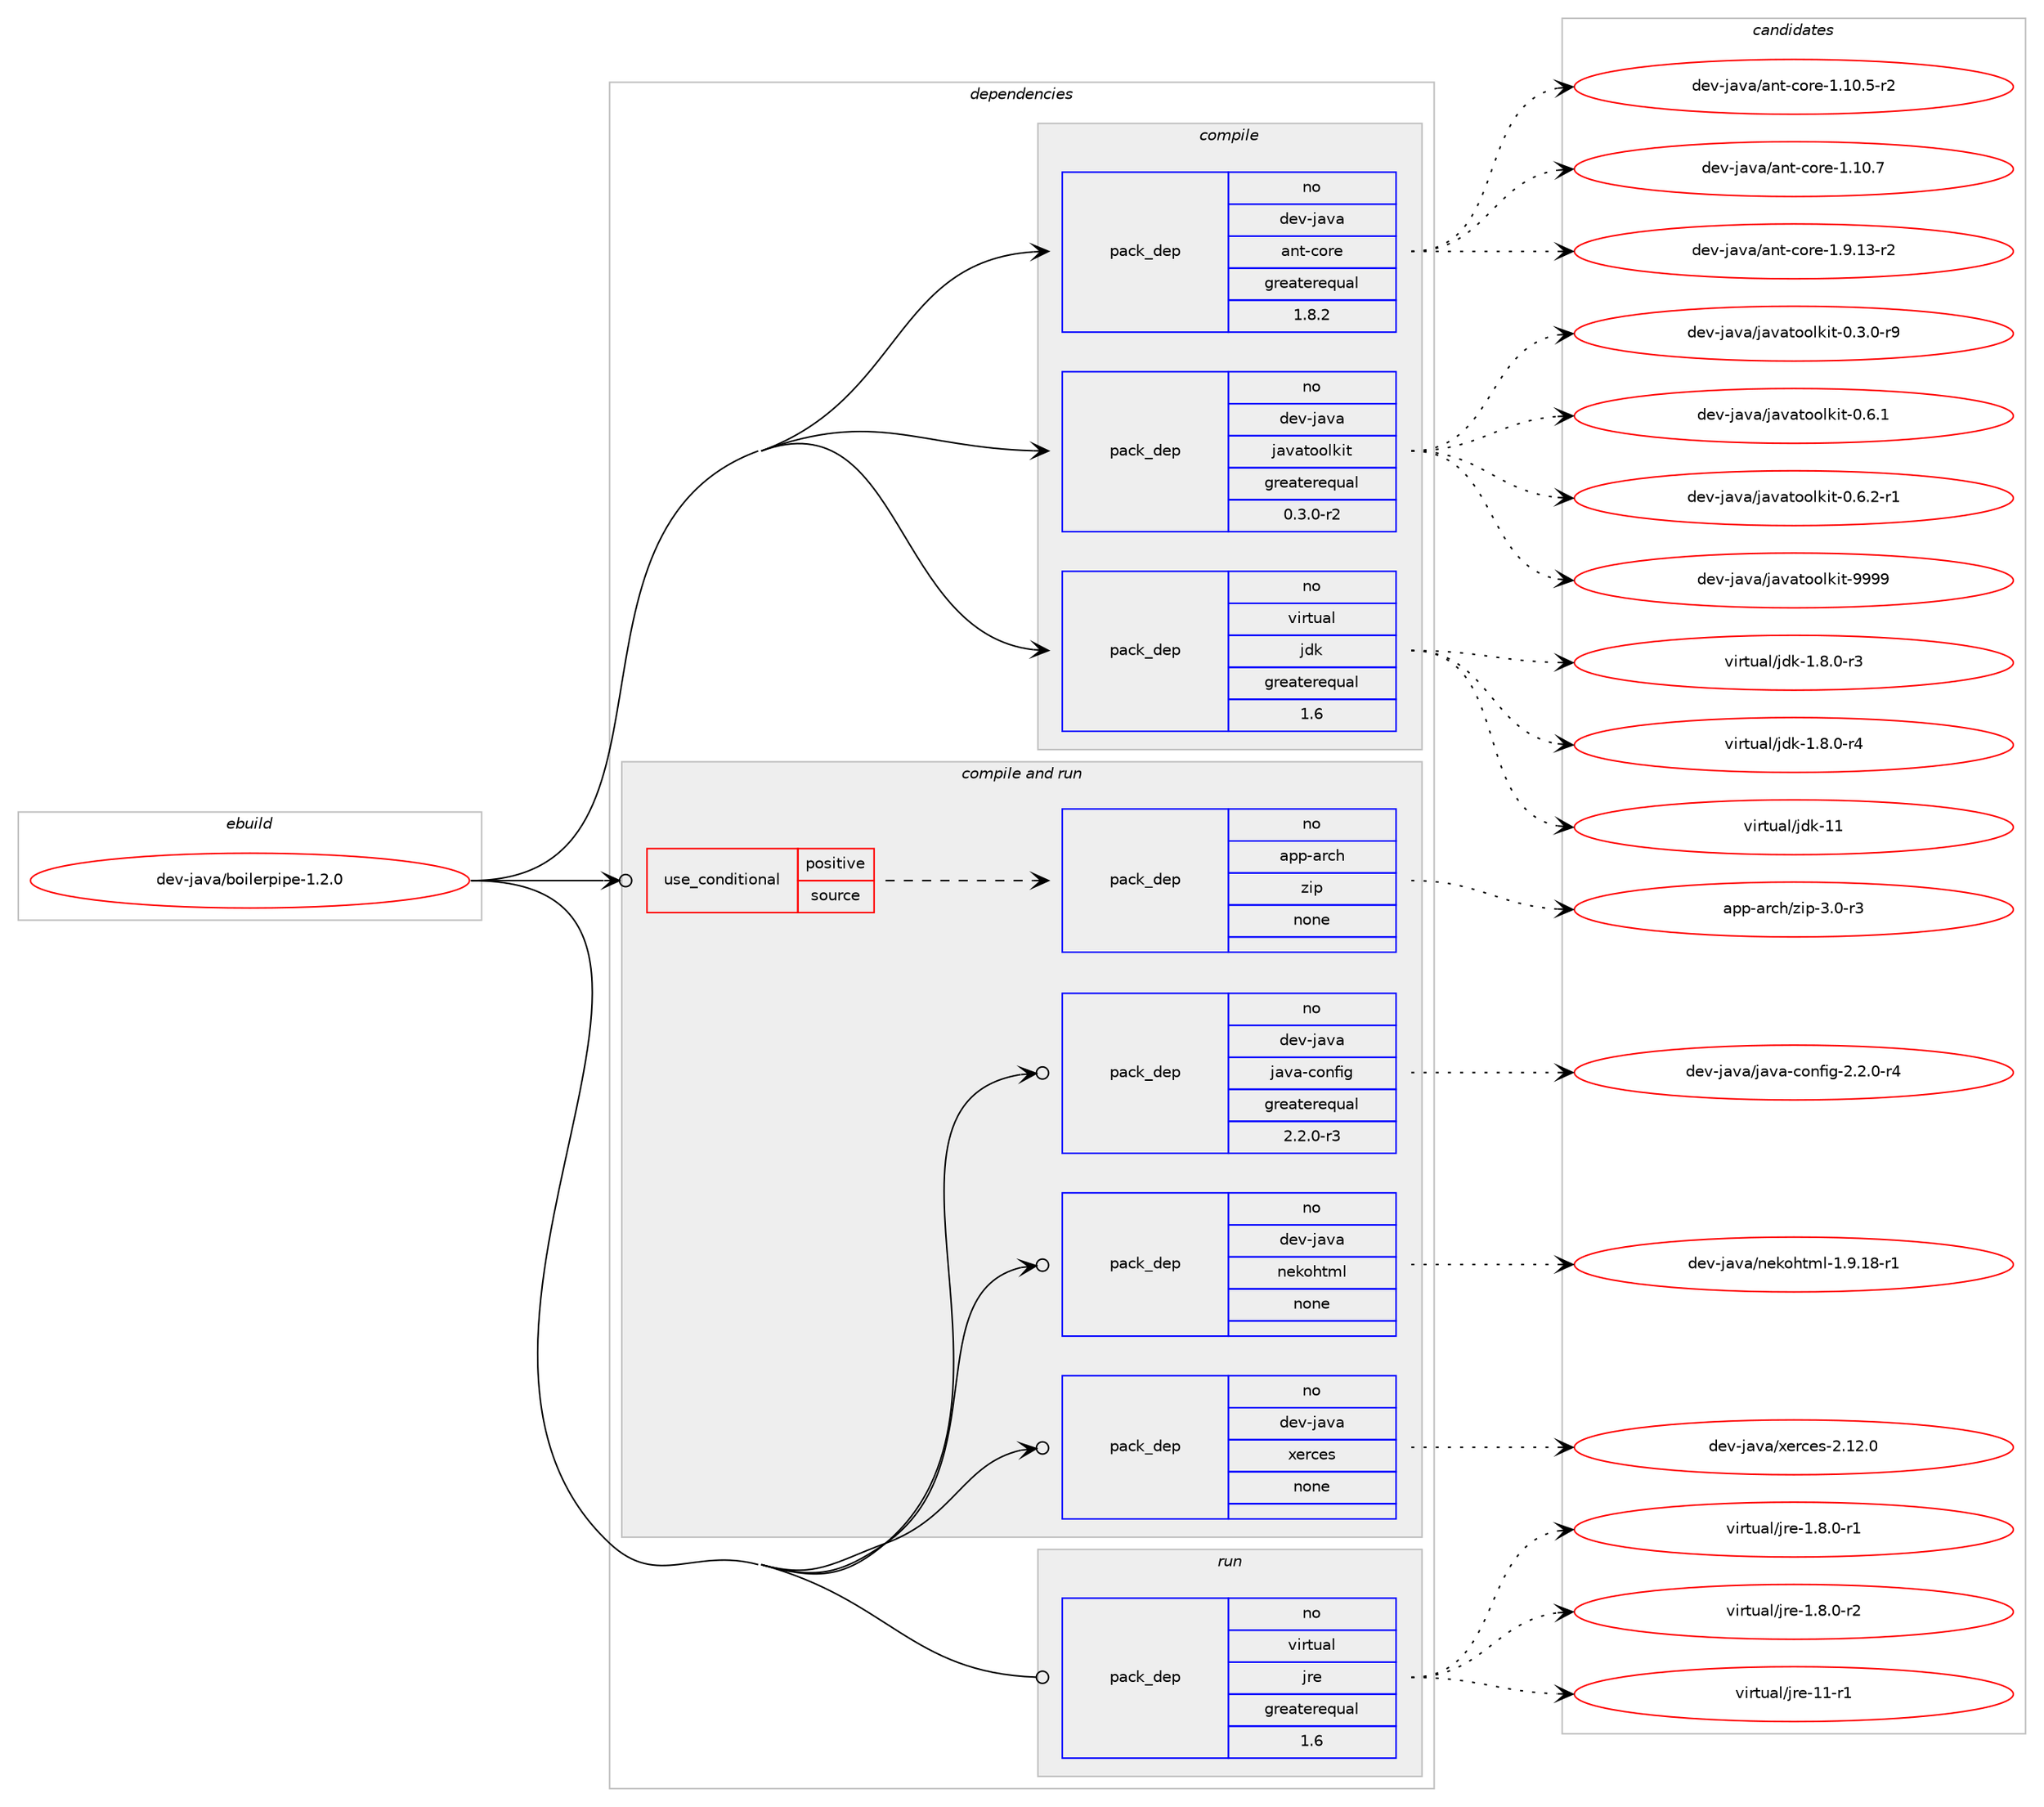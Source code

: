 digraph prolog {

# *************
# Graph options
# *************

newrank=true;
concentrate=true;
compound=true;
graph [rankdir=LR,fontname=Helvetica,fontsize=10,ranksep=1.5];#, ranksep=2.5, nodesep=0.2];
edge  [arrowhead=vee];
node  [fontname=Helvetica,fontsize=10];

# **********
# The ebuild
# **********

subgraph cluster_leftcol {
color=gray;
rank=same;
label=<<i>ebuild</i>>;
id [label="dev-java/boilerpipe-1.2.0", color=red, width=4, href="../dev-java/boilerpipe-1.2.0.svg"];
}

# ****************
# The dependencies
# ****************

subgraph cluster_midcol {
color=gray;
label=<<i>dependencies</i>>;
subgraph cluster_compile {
fillcolor="#eeeeee";
style=filled;
label=<<i>compile</i>>;
subgraph pack411657 {
dependency551448 [label=<<TABLE BORDER="0" CELLBORDER="1" CELLSPACING="0" CELLPADDING="4" WIDTH="220"><TR><TD ROWSPAN="6" CELLPADDING="30">pack_dep</TD></TR><TR><TD WIDTH="110">no</TD></TR><TR><TD>dev-java</TD></TR><TR><TD>ant-core</TD></TR><TR><TD>greaterequal</TD></TR><TR><TD>1.8.2</TD></TR></TABLE>>, shape=none, color=blue];
}
id:e -> dependency551448:w [weight=20,style="solid",arrowhead="vee"];
subgraph pack411658 {
dependency551449 [label=<<TABLE BORDER="0" CELLBORDER="1" CELLSPACING="0" CELLPADDING="4" WIDTH="220"><TR><TD ROWSPAN="6" CELLPADDING="30">pack_dep</TD></TR><TR><TD WIDTH="110">no</TD></TR><TR><TD>dev-java</TD></TR><TR><TD>javatoolkit</TD></TR><TR><TD>greaterequal</TD></TR><TR><TD>0.3.0-r2</TD></TR></TABLE>>, shape=none, color=blue];
}
id:e -> dependency551449:w [weight=20,style="solid",arrowhead="vee"];
subgraph pack411659 {
dependency551450 [label=<<TABLE BORDER="0" CELLBORDER="1" CELLSPACING="0" CELLPADDING="4" WIDTH="220"><TR><TD ROWSPAN="6" CELLPADDING="30">pack_dep</TD></TR><TR><TD WIDTH="110">no</TD></TR><TR><TD>virtual</TD></TR><TR><TD>jdk</TD></TR><TR><TD>greaterequal</TD></TR><TR><TD>1.6</TD></TR></TABLE>>, shape=none, color=blue];
}
id:e -> dependency551450:w [weight=20,style="solid",arrowhead="vee"];
}
subgraph cluster_compileandrun {
fillcolor="#eeeeee";
style=filled;
label=<<i>compile and run</i>>;
subgraph cond128621 {
dependency551451 [label=<<TABLE BORDER="0" CELLBORDER="1" CELLSPACING="0" CELLPADDING="4"><TR><TD ROWSPAN="3" CELLPADDING="10">use_conditional</TD></TR><TR><TD>positive</TD></TR><TR><TD>source</TD></TR></TABLE>>, shape=none, color=red];
subgraph pack411660 {
dependency551452 [label=<<TABLE BORDER="0" CELLBORDER="1" CELLSPACING="0" CELLPADDING="4" WIDTH="220"><TR><TD ROWSPAN="6" CELLPADDING="30">pack_dep</TD></TR><TR><TD WIDTH="110">no</TD></TR><TR><TD>app-arch</TD></TR><TR><TD>zip</TD></TR><TR><TD>none</TD></TR><TR><TD></TD></TR></TABLE>>, shape=none, color=blue];
}
dependency551451:e -> dependency551452:w [weight=20,style="dashed",arrowhead="vee"];
}
id:e -> dependency551451:w [weight=20,style="solid",arrowhead="odotvee"];
subgraph pack411661 {
dependency551453 [label=<<TABLE BORDER="0" CELLBORDER="1" CELLSPACING="0" CELLPADDING="4" WIDTH="220"><TR><TD ROWSPAN="6" CELLPADDING="30">pack_dep</TD></TR><TR><TD WIDTH="110">no</TD></TR><TR><TD>dev-java</TD></TR><TR><TD>java-config</TD></TR><TR><TD>greaterequal</TD></TR><TR><TD>2.2.0-r3</TD></TR></TABLE>>, shape=none, color=blue];
}
id:e -> dependency551453:w [weight=20,style="solid",arrowhead="odotvee"];
subgraph pack411662 {
dependency551454 [label=<<TABLE BORDER="0" CELLBORDER="1" CELLSPACING="0" CELLPADDING="4" WIDTH="220"><TR><TD ROWSPAN="6" CELLPADDING="30">pack_dep</TD></TR><TR><TD WIDTH="110">no</TD></TR><TR><TD>dev-java</TD></TR><TR><TD>nekohtml</TD></TR><TR><TD>none</TD></TR><TR><TD></TD></TR></TABLE>>, shape=none, color=blue];
}
id:e -> dependency551454:w [weight=20,style="solid",arrowhead="odotvee"];
subgraph pack411663 {
dependency551455 [label=<<TABLE BORDER="0" CELLBORDER="1" CELLSPACING="0" CELLPADDING="4" WIDTH="220"><TR><TD ROWSPAN="6" CELLPADDING="30">pack_dep</TD></TR><TR><TD WIDTH="110">no</TD></TR><TR><TD>dev-java</TD></TR><TR><TD>xerces</TD></TR><TR><TD>none</TD></TR><TR><TD></TD></TR></TABLE>>, shape=none, color=blue];
}
id:e -> dependency551455:w [weight=20,style="solid",arrowhead="odotvee"];
}
subgraph cluster_run {
fillcolor="#eeeeee";
style=filled;
label=<<i>run</i>>;
subgraph pack411664 {
dependency551456 [label=<<TABLE BORDER="0" CELLBORDER="1" CELLSPACING="0" CELLPADDING="4" WIDTH="220"><TR><TD ROWSPAN="6" CELLPADDING="30">pack_dep</TD></TR><TR><TD WIDTH="110">no</TD></TR><TR><TD>virtual</TD></TR><TR><TD>jre</TD></TR><TR><TD>greaterequal</TD></TR><TR><TD>1.6</TD></TR></TABLE>>, shape=none, color=blue];
}
id:e -> dependency551456:w [weight=20,style="solid",arrowhead="odot"];
}
}

# **************
# The candidates
# **************

subgraph cluster_choices {
rank=same;
color=gray;
label=<<i>candidates</i>>;

subgraph choice411657 {
color=black;
nodesep=1;
choice10010111845106971189747971101164599111114101454946494846534511450 [label="dev-java/ant-core-1.10.5-r2", color=red, width=4,href="../dev-java/ant-core-1.10.5-r2.svg"];
choice1001011184510697118974797110116459911111410145494649484655 [label="dev-java/ant-core-1.10.7", color=red, width=4,href="../dev-java/ant-core-1.10.7.svg"];
choice10010111845106971189747971101164599111114101454946574649514511450 [label="dev-java/ant-core-1.9.13-r2", color=red, width=4,href="../dev-java/ant-core-1.9.13-r2.svg"];
dependency551448:e -> choice10010111845106971189747971101164599111114101454946494846534511450:w [style=dotted,weight="100"];
dependency551448:e -> choice1001011184510697118974797110116459911111410145494649484655:w [style=dotted,weight="100"];
dependency551448:e -> choice10010111845106971189747971101164599111114101454946574649514511450:w [style=dotted,weight="100"];
}
subgraph choice411658 {
color=black;
nodesep=1;
choice1001011184510697118974710697118971161111111081071051164548465146484511457 [label="dev-java/javatoolkit-0.3.0-r9", color=red, width=4,href="../dev-java/javatoolkit-0.3.0-r9.svg"];
choice100101118451069711897471069711897116111111108107105116454846544649 [label="dev-java/javatoolkit-0.6.1", color=red, width=4,href="../dev-java/javatoolkit-0.6.1.svg"];
choice1001011184510697118974710697118971161111111081071051164548465446504511449 [label="dev-java/javatoolkit-0.6.2-r1", color=red, width=4,href="../dev-java/javatoolkit-0.6.2-r1.svg"];
choice1001011184510697118974710697118971161111111081071051164557575757 [label="dev-java/javatoolkit-9999", color=red, width=4,href="../dev-java/javatoolkit-9999.svg"];
dependency551449:e -> choice1001011184510697118974710697118971161111111081071051164548465146484511457:w [style=dotted,weight="100"];
dependency551449:e -> choice100101118451069711897471069711897116111111108107105116454846544649:w [style=dotted,weight="100"];
dependency551449:e -> choice1001011184510697118974710697118971161111111081071051164548465446504511449:w [style=dotted,weight="100"];
dependency551449:e -> choice1001011184510697118974710697118971161111111081071051164557575757:w [style=dotted,weight="100"];
}
subgraph choice411659 {
color=black;
nodesep=1;
choice11810511411611797108471061001074549465646484511451 [label="virtual/jdk-1.8.0-r3", color=red, width=4,href="../virtual/jdk-1.8.0-r3.svg"];
choice11810511411611797108471061001074549465646484511452 [label="virtual/jdk-1.8.0-r4", color=red, width=4,href="../virtual/jdk-1.8.0-r4.svg"];
choice1181051141161179710847106100107454949 [label="virtual/jdk-11", color=red, width=4,href="../virtual/jdk-11.svg"];
dependency551450:e -> choice11810511411611797108471061001074549465646484511451:w [style=dotted,weight="100"];
dependency551450:e -> choice11810511411611797108471061001074549465646484511452:w [style=dotted,weight="100"];
dependency551450:e -> choice1181051141161179710847106100107454949:w [style=dotted,weight="100"];
}
subgraph choice411660 {
color=black;
nodesep=1;
choice9711211245971149910447122105112455146484511451 [label="app-arch/zip-3.0-r3", color=red, width=4,href="../app-arch/zip-3.0-r3.svg"];
dependency551452:e -> choice9711211245971149910447122105112455146484511451:w [style=dotted,weight="100"];
}
subgraph choice411661 {
color=black;
nodesep=1;
choice10010111845106971189747106971189745991111101021051034550465046484511452 [label="dev-java/java-config-2.2.0-r4", color=red, width=4,href="../dev-java/java-config-2.2.0-r4.svg"];
dependency551453:e -> choice10010111845106971189747106971189745991111101021051034550465046484511452:w [style=dotted,weight="100"];
}
subgraph choice411662 {
color=black;
nodesep=1;
choice10010111845106971189747110101107111104116109108454946574649564511449 [label="dev-java/nekohtml-1.9.18-r1", color=red, width=4,href="../dev-java/nekohtml-1.9.18-r1.svg"];
dependency551454:e -> choice10010111845106971189747110101107111104116109108454946574649564511449:w [style=dotted,weight="100"];
}
subgraph choice411663 {
color=black;
nodesep=1;
choice100101118451069711897471201011149910111545504649504648 [label="dev-java/xerces-2.12.0", color=red, width=4,href="../dev-java/xerces-2.12.0.svg"];
dependency551455:e -> choice100101118451069711897471201011149910111545504649504648:w [style=dotted,weight="100"];
}
subgraph choice411664 {
color=black;
nodesep=1;
choice11810511411611797108471061141014549465646484511449 [label="virtual/jre-1.8.0-r1", color=red, width=4,href="../virtual/jre-1.8.0-r1.svg"];
choice11810511411611797108471061141014549465646484511450 [label="virtual/jre-1.8.0-r2", color=red, width=4,href="../virtual/jre-1.8.0-r2.svg"];
choice11810511411611797108471061141014549494511449 [label="virtual/jre-11-r1", color=red, width=4,href="../virtual/jre-11-r1.svg"];
dependency551456:e -> choice11810511411611797108471061141014549465646484511449:w [style=dotted,weight="100"];
dependency551456:e -> choice11810511411611797108471061141014549465646484511450:w [style=dotted,weight="100"];
dependency551456:e -> choice11810511411611797108471061141014549494511449:w [style=dotted,weight="100"];
}
}

}
